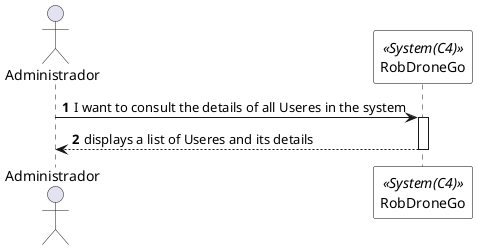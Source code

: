 @startuml listUserSSD
autonumber

skinparam sequence {
ParticipantBorderColor black
ParticipantBackgroundColor white
}

actor "Administrador" as A
participant RobDroneGo as system <<System(C4)>>


A -> system: I want to consult the details of all Useres in the system
activate system

system --> A: displays a list of Useres and its details
deactivate system

deactivate system
deactivate A

@enduml